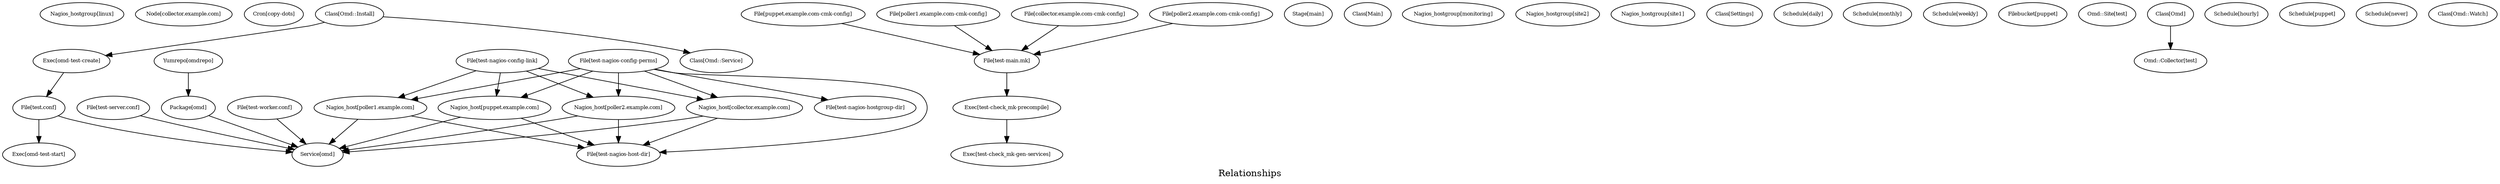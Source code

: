 digraph Relationships {
    label = "Relationships"
    "Nagios_hostgroup[linux]" [
        fontsize = 8,
        label = "Nagios_hostgroup[linux]"
    ]

    "Node[collector.example.com]" [
        fontsize = 8,
        label = "Node[collector.example.com]"
    ]

    "Cron[copy-dots]" [
        fontsize = 8,
        label = "Cron[copy-dots]"
    ]

    "Exec[omd-test-start]" [
        fontsize = 8,
        label = "Exec[omd-test-start]"
    ]

    "Yumrepo[omdrepo]" [
        fontsize = 8,
        label = "Yumrepo[omdrepo]"
    ]

    "File[test-nagios-config-perms]" [
        fontsize = 8,
        label = "File[test-nagios-config-perms]"
    ]

    "File[puppet.example.com-cmk-config]" [
        fontsize = 8,
        label = "File[puppet.example.com-cmk-config]"
    ]

    "Stage[main]" [
        fontsize = 8,
        label = "Stage[main]"
    ]

    "File[poller1.example.com-cmk-config]" [
        fontsize = 8,
        label = "File[poller1.example.com-cmk-config]"
    ]

    "File[test-nagios-hostgroup-dir]" [
        fontsize = 8,
        label = "File[test-nagios-hostgroup-dir]"
    ]

    "Class[Main]" [
        fontsize = 8,
        label = "Class[Main]"
    ]

    "Nagios_host[puppet.example.com]" [
        fontsize = 8,
        label = "Nagios_host[puppet.example.com]"
    ]

    "Nagios_host[poller2.example.com]" [
        fontsize = 8,
        label = "Nagios_host[poller2.example.com]"
    ]

    "File[collector.example.com-cmk-config]" [
        fontsize = 8,
        label = "File[collector.example.com-cmk-config]"
    ]

    "Nagios_hostgroup[monitoring]" [
        fontsize = 8,
        label = "Nagios_hostgroup[monitoring]"
    ]

    "File[poller2.example.com-cmk-config]" [
        fontsize = 8,
        label = "File[poller2.example.com-cmk-config]"
    ]

    "Nagios_hostgroup[site2]" [
        fontsize = 8,
        label = "Nagios_hostgroup[site2]"
    ]

    "Package[omd]" [
        fontsize = 8,
        label = "Package[omd]"
    ]

    "Nagios_hostgroup[site1]" [
        fontsize = 8,
        label = "Nagios_hostgroup[site1]"
    ]

    "Class[Settings]" [
        fontsize = 8,
        label = "Class[Settings]"
    ]

    "File[test-worker.conf]" [
        fontsize = 8,
        label = "File[test-worker.conf]"
    ]

    "Schedule[daily]" [
        fontsize = 8,
        label = "Schedule[daily]"
    ]

    "Exec[omd-test-create]" [
        fontsize = 8,
        label = "Exec[omd-test-create]"
    ]

    "Schedule[monthly]" [
        fontsize = 8,
        label = "Schedule[monthly]"
    ]

    "File[test-server.conf]" [
        fontsize = 8,
        label = "File[test-server.conf]"
    ]

    "Schedule[weekly]" [
        fontsize = 8,
        label = "Schedule[weekly]"
    ]

    "Filebucket[puppet]" [
        fontsize = 8,
        label = "Filebucket[puppet]"
    ]

    "Service[omd]" [
        fontsize = 8,
        label = "Service[omd]"
    ]

    "File[test-nagios-host-dir]" [
        fontsize = 8,
        label = "File[test-nagios-host-dir]"
    ]

    "File[test-nagios-config-link]" [
        fontsize = 8,
        label = "File[test-nagios-config-link]"
    ]

    "File[test-main.mk]" [
        fontsize = 8,
        label = "File[test-main.mk]"
    ]

    "Omd::Site[test]" [
        fontsize = 8,
        label = "Omd::Site[test]"
    ]

    "Exec[test-check_mk-precompile]" [
        fontsize = 8,
        label = "Exec[test-check_mk-precompile]"
    ]

    "Class[Omd]" [
        fontsize = 8,
        label = "Class[Omd]"
    ]

    "Schedule[hourly]" [
        fontsize = 8,
        label = "Schedule[hourly]"
    ]

    "Omd::Collector[test]" [
        fontsize = 8,
        label = "Omd::Collector[test]"
    ]

    "Schedule[puppet]" [
        fontsize = 8,
        label = "Schedule[puppet]"
    ]

    "Schedule[never]" [
        fontsize = 8,
        label = "Schedule[never]"
    ]

    "Class[Omd::Service]" [
        fontsize = 8,
        label = "Class[Omd::Service]"
    ]

    "Class[Omd::Install]" [
        fontsize = 8,
        label = "Class[Omd::Install]"
    ]

    "Class[Omd::Watch]" [
        fontsize = 8,
        label = "Class[Omd::Watch]"
    ]

    "Nagios_host[collector.example.com]" [
        fontsize = 8,
        label = "Nagios_host[collector.example.com]"
    ]

    "Nagios_host[poller1.example.com]" [
        fontsize = 8,
        label = "Nagios_host[poller1.example.com]"
    ]

    "Exec[test-check_mk-gen-services]" [
        fontsize = 8,
        label = "Exec[test-check_mk-gen-services]"
    ]

    "File[test.conf]" [
        fontsize = 8,
        label = "File[test.conf]"
    ]

    "File[poller1.example.com-cmk-config]" -> "File[test-main.mk]" [
        fontsize = 8
    ]

    "File[puppet.example.com-cmk-config]" -> "File[test-main.mk]" [
        fontsize = 8
    ]

    "Yumrepo[omdrepo]" -> "Package[omd]" [
        fontsize = 8
    ]

    "File[collector.example.com-cmk-config]" -> "File[test-main.mk]" [
        fontsize = 8
    ]

    "File[test-nagios-config-perms]" -> "Nagios_host[poller2.example.com]" [
        fontsize = 8
    ]

    "File[test-nagios-config-link]" -> "Nagios_host[poller2.example.com]" [
        fontsize = 8
    ]

    "Nagios_host[poller2.example.com]" -> "File[test-nagios-host-dir]" [
        fontsize = 8
    ]

    "Nagios_host[poller2.example.com]" -> "Service[omd]" [
        fontsize = 8
    ]

    "File[test-nagios-config-perms]" -> "Nagios_host[puppet.example.com]" [
        fontsize = 8
    ]

    "File[test-nagios-config-link]" -> "Nagios_host[puppet.example.com]" [
        fontsize = 8
    ]

    "Nagios_host[puppet.example.com]" -> "File[test-nagios-host-dir]" [
        fontsize = 8
    ]

    "Nagios_host[puppet.example.com]" -> "Service[omd]" [
        fontsize = 8
    ]

    "File[poller2.example.com-cmk-config]" -> "File[test-main.mk]" [
        fontsize = 8
    ]

    "File[test-worker.conf]" -> "Service[omd]" [
        fontsize = 8
    ]

    "Exec[omd-test-create]" -> "File[test.conf]" [
        fontsize = 8
    ]

    "Package[omd]" -> "Service[omd]" [
        fontsize = 8
    ]

    "File[test-main.mk]" -> "Exec[test-check_mk-precompile]" [
        fontsize = 8
    ]

    "File[test-server.conf]" -> "Service[omd]" [
        fontsize = 8
    ]

    "Exec[test-check_mk-precompile]" -> "Exec[test-check_mk-gen-services]" [
        fontsize = 8
    ]

    "Class[Omd]" -> "Omd::Collector[test]" [
        fontsize = 8
    ]

    "File[test-nagios-config-perms]" -> "Nagios_host[poller1.example.com]" [
        fontsize = 8
    ]

    "File[test-nagios-config-link]" -> "Nagios_host[poller1.example.com]" [
        fontsize = 8
    ]

    "Nagios_host[poller1.example.com]" -> "File[test-nagios-host-dir]" [
        fontsize = 8
    ]

    "Nagios_host[poller1.example.com]" -> "Service[omd]" [
        fontsize = 8
    ]

    "File[test-nagios-config-perms]" -> "Nagios_host[collector.example.com]" [
        fontsize = 8
    ]

    "File[test-nagios-config-link]" -> "Nagios_host[collector.example.com]" [
        fontsize = 8
    ]

    "Nagios_host[collector.example.com]" -> "File[test-nagios-host-dir]" [
        fontsize = 8
    ]

    "Nagios_host[collector.example.com]" -> "Service[omd]" [
        fontsize = 8
    ]

    "Class[Omd::Install]" -> "Class[Omd::Service]" [
        fontsize = 8
    ]

    "Class[Omd::Install]" -> "Exec[omd-test-create]" [
        fontsize = 8
    ]

    "File[test.conf]" -> "Exec[omd-test-start]" [
        fontsize = 8
    ]

    "File[test.conf]" -> "Service[omd]" [
        fontsize = 8
    ]

    "File[test-nagios-config-perms]" -> "File[test-nagios-hostgroup-dir]" [
        fontsize = 8
    ]

    "File[test-nagios-config-perms]" -> "File[test-nagios-host-dir]" [
        fontsize = 8
    ]

}
